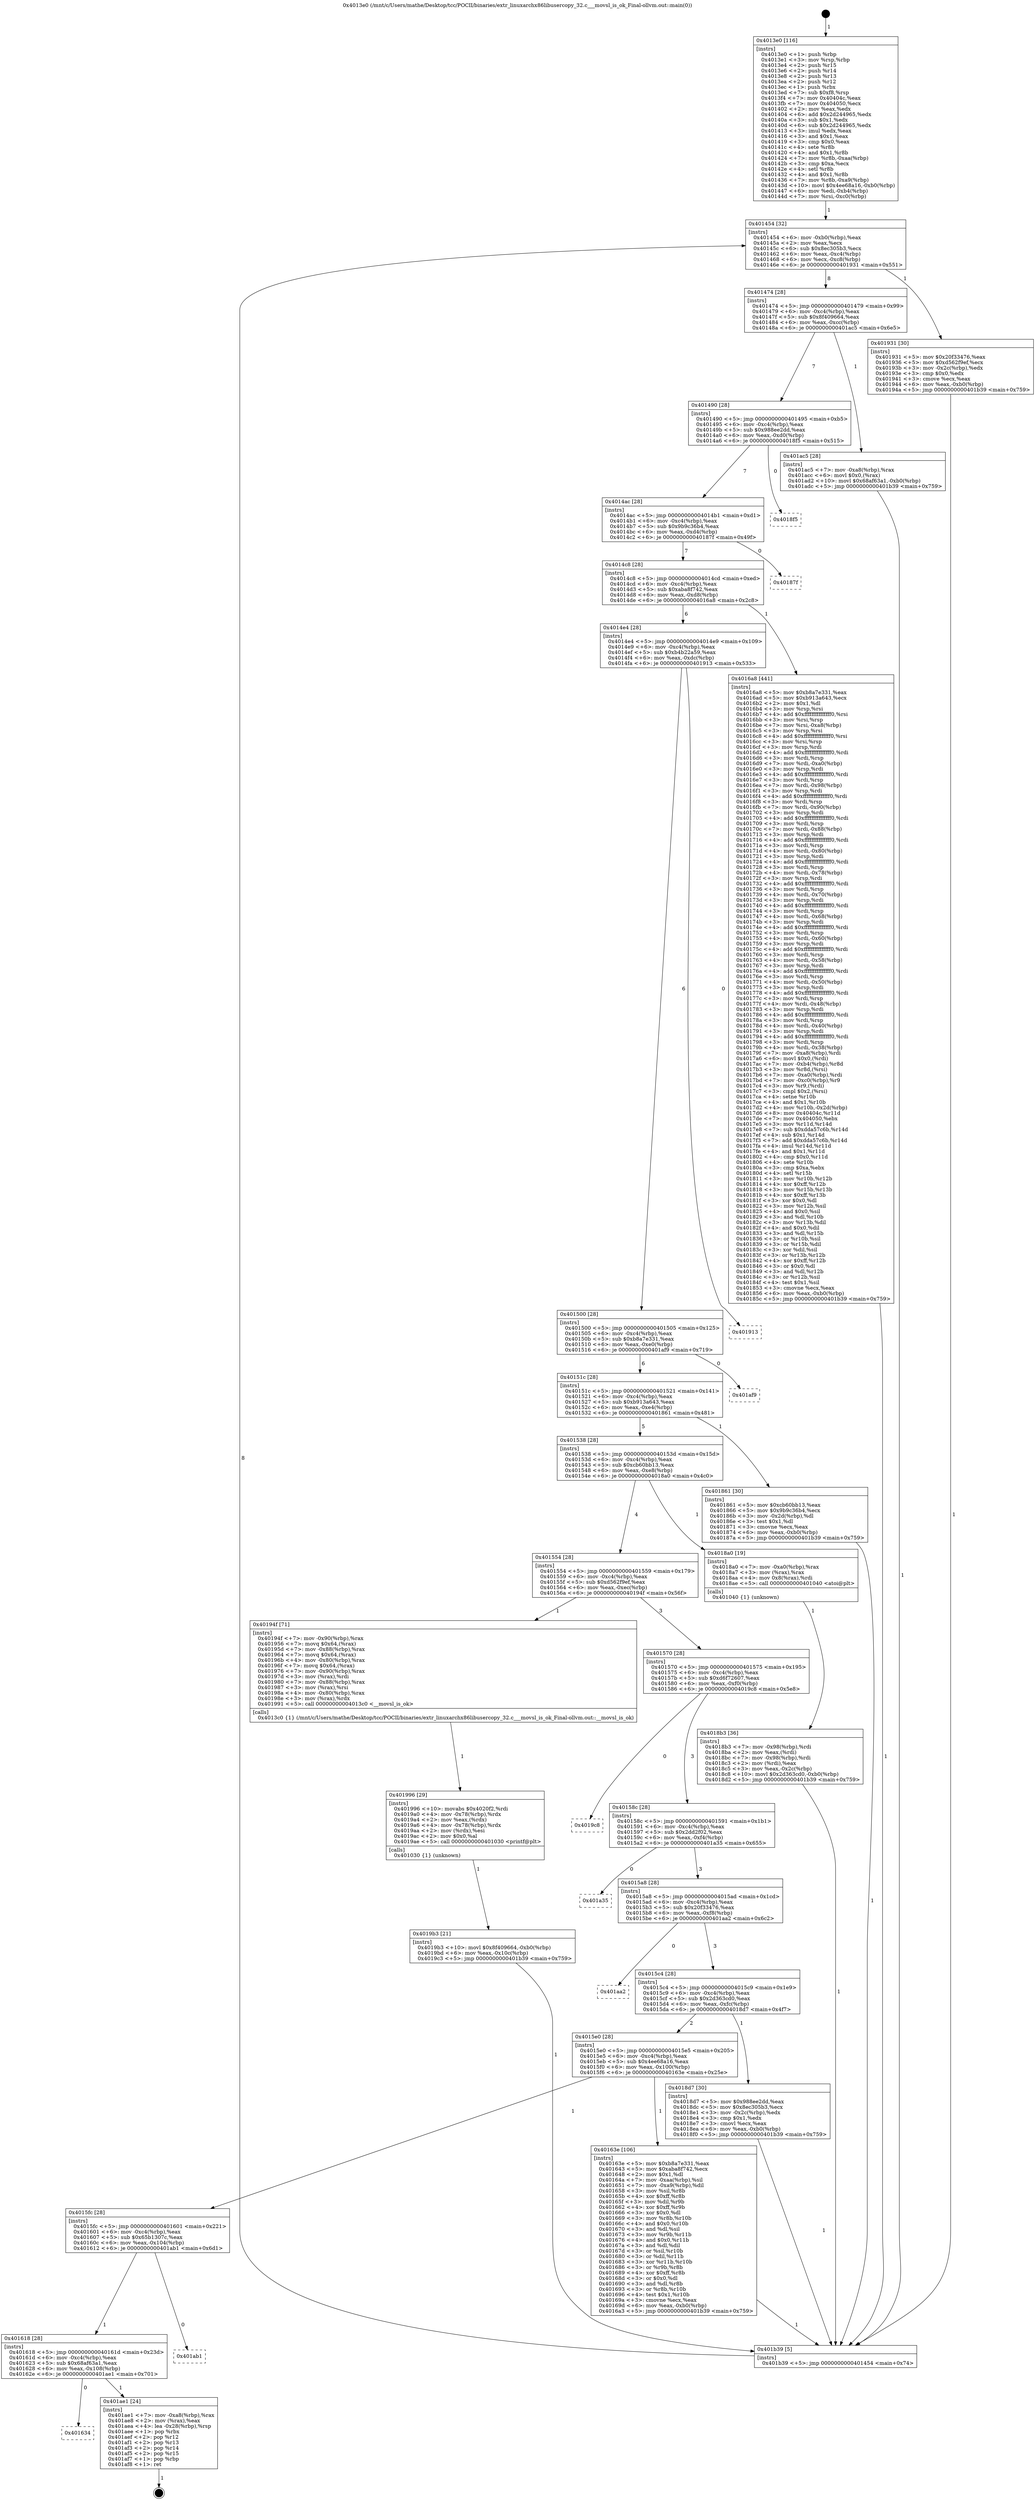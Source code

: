 digraph "0x4013e0" {
  label = "0x4013e0 (/mnt/c/Users/mathe/Desktop/tcc/POCII/binaries/extr_linuxarchx86libusercopy_32.c___movsl_is_ok_Final-ollvm.out::main(0))"
  labelloc = "t"
  node[shape=record]

  Entry [label="",width=0.3,height=0.3,shape=circle,fillcolor=black,style=filled]
  "0x401454" [label="{
     0x401454 [32]\l
     | [instrs]\l
     &nbsp;&nbsp;0x401454 \<+6\>: mov -0xb0(%rbp),%eax\l
     &nbsp;&nbsp;0x40145a \<+2\>: mov %eax,%ecx\l
     &nbsp;&nbsp;0x40145c \<+6\>: sub $0x8ec305b3,%ecx\l
     &nbsp;&nbsp;0x401462 \<+6\>: mov %eax,-0xc4(%rbp)\l
     &nbsp;&nbsp;0x401468 \<+6\>: mov %ecx,-0xc8(%rbp)\l
     &nbsp;&nbsp;0x40146e \<+6\>: je 0000000000401931 \<main+0x551\>\l
  }"]
  "0x401931" [label="{
     0x401931 [30]\l
     | [instrs]\l
     &nbsp;&nbsp;0x401931 \<+5\>: mov $0x20f33476,%eax\l
     &nbsp;&nbsp;0x401936 \<+5\>: mov $0xd562f9ef,%ecx\l
     &nbsp;&nbsp;0x40193b \<+3\>: mov -0x2c(%rbp),%edx\l
     &nbsp;&nbsp;0x40193e \<+3\>: cmp $0x0,%edx\l
     &nbsp;&nbsp;0x401941 \<+3\>: cmove %ecx,%eax\l
     &nbsp;&nbsp;0x401944 \<+6\>: mov %eax,-0xb0(%rbp)\l
     &nbsp;&nbsp;0x40194a \<+5\>: jmp 0000000000401b39 \<main+0x759\>\l
  }"]
  "0x401474" [label="{
     0x401474 [28]\l
     | [instrs]\l
     &nbsp;&nbsp;0x401474 \<+5\>: jmp 0000000000401479 \<main+0x99\>\l
     &nbsp;&nbsp;0x401479 \<+6\>: mov -0xc4(%rbp),%eax\l
     &nbsp;&nbsp;0x40147f \<+5\>: sub $0x8f409664,%eax\l
     &nbsp;&nbsp;0x401484 \<+6\>: mov %eax,-0xcc(%rbp)\l
     &nbsp;&nbsp;0x40148a \<+6\>: je 0000000000401ac5 \<main+0x6e5\>\l
  }"]
  Exit [label="",width=0.3,height=0.3,shape=circle,fillcolor=black,style=filled,peripheries=2]
  "0x401ac5" [label="{
     0x401ac5 [28]\l
     | [instrs]\l
     &nbsp;&nbsp;0x401ac5 \<+7\>: mov -0xa8(%rbp),%rax\l
     &nbsp;&nbsp;0x401acc \<+6\>: movl $0x0,(%rax)\l
     &nbsp;&nbsp;0x401ad2 \<+10\>: movl $0x68af63a1,-0xb0(%rbp)\l
     &nbsp;&nbsp;0x401adc \<+5\>: jmp 0000000000401b39 \<main+0x759\>\l
  }"]
  "0x401490" [label="{
     0x401490 [28]\l
     | [instrs]\l
     &nbsp;&nbsp;0x401490 \<+5\>: jmp 0000000000401495 \<main+0xb5\>\l
     &nbsp;&nbsp;0x401495 \<+6\>: mov -0xc4(%rbp),%eax\l
     &nbsp;&nbsp;0x40149b \<+5\>: sub $0x988ee2dd,%eax\l
     &nbsp;&nbsp;0x4014a0 \<+6\>: mov %eax,-0xd0(%rbp)\l
     &nbsp;&nbsp;0x4014a6 \<+6\>: je 00000000004018f5 \<main+0x515\>\l
  }"]
  "0x401634" [label="{
     0x401634\l
  }", style=dashed]
  "0x4018f5" [label="{
     0x4018f5\l
  }", style=dashed]
  "0x4014ac" [label="{
     0x4014ac [28]\l
     | [instrs]\l
     &nbsp;&nbsp;0x4014ac \<+5\>: jmp 00000000004014b1 \<main+0xd1\>\l
     &nbsp;&nbsp;0x4014b1 \<+6\>: mov -0xc4(%rbp),%eax\l
     &nbsp;&nbsp;0x4014b7 \<+5\>: sub $0x9b9c36b4,%eax\l
     &nbsp;&nbsp;0x4014bc \<+6\>: mov %eax,-0xd4(%rbp)\l
     &nbsp;&nbsp;0x4014c2 \<+6\>: je 000000000040187f \<main+0x49f\>\l
  }"]
  "0x401ae1" [label="{
     0x401ae1 [24]\l
     | [instrs]\l
     &nbsp;&nbsp;0x401ae1 \<+7\>: mov -0xa8(%rbp),%rax\l
     &nbsp;&nbsp;0x401ae8 \<+2\>: mov (%rax),%eax\l
     &nbsp;&nbsp;0x401aea \<+4\>: lea -0x28(%rbp),%rsp\l
     &nbsp;&nbsp;0x401aee \<+1\>: pop %rbx\l
     &nbsp;&nbsp;0x401aef \<+2\>: pop %r12\l
     &nbsp;&nbsp;0x401af1 \<+2\>: pop %r13\l
     &nbsp;&nbsp;0x401af3 \<+2\>: pop %r14\l
     &nbsp;&nbsp;0x401af5 \<+2\>: pop %r15\l
     &nbsp;&nbsp;0x401af7 \<+1\>: pop %rbp\l
     &nbsp;&nbsp;0x401af8 \<+1\>: ret\l
  }"]
  "0x40187f" [label="{
     0x40187f\l
  }", style=dashed]
  "0x4014c8" [label="{
     0x4014c8 [28]\l
     | [instrs]\l
     &nbsp;&nbsp;0x4014c8 \<+5\>: jmp 00000000004014cd \<main+0xed\>\l
     &nbsp;&nbsp;0x4014cd \<+6\>: mov -0xc4(%rbp),%eax\l
     &nbsp;&nbsp;0x4014d3 \<+5\>: sub $0xaba8f742,%eax\l
     &nbsp;&nbsp;0x4014d8 \<+6\>: mov %eax,-0xd8(%rbp)\l
     &nbsp;&nbsp;0x4014de \<+6\>: je 00000000004016a8 \<main+0x2c8\>\l
  }"]
  "0x401618" [label="{
     0x401618 [28]\l
     | [instrs]\l
     &nbsp;&nbsp;0x401618 \<+5\>: jmp 000000000040161d \<main+0x23d\>\l
     &nbsp;&nbsp;0x40161d \<+6\>: mov -0xc4(%rbp),%eax\l
     &nbsp;&nbsp;0x401623 \<+5\>: sub $0x68af63a1,%eax\l
     &nbsp;&nbsp;0x401628 \<+6\>: mov %eax,-0x108(%rbp)\l
     &nbsp;&nbsp;0x40162e \<+6\>: je 0000000000401ae1 \<main+0x701\>\l
  }"]
  "0x4016a8" [label="{
     0x4016a8 [441]\l
     | [instrs]\l
     &nbsp;&nbsp;0x4016a8 \<+5\>: mov $0xb8a7e331,%eax\l
     &nbsp;&nbsp;0x4016ad \<+5\>: mov $0xb913a643,%ecx\l
     &nbsp;&nbsp;0x4016b2 \<+2\>: mov $0x1,%dl\l
     &nbsp;&nbsp;0x4016b4 \<+3\>: mov %rsp,%rsi\l
     &nbsp;&nbsp;0x4016b7 \<+4\>: add $0xfffffffffffffff0,%rsi\l
     &nbsp;&nbsp;0x4016bb \<+3\>: mov %rsi,%rsp\l
     &nbsp;&nbsp;0x4016be \<+7\>: mov %rsi,-0xa8(%rbp)\l
     &nbsp;&nbsp;0x4016c5 \<+3\>: mov %rsp,%rsi\l
     &nbsp;&nbsp;0x4016c8 \<+4\>: add $0xfffffffffffffff0,%rsi\l
     &nbsp;&nbsp;0x4016cc \<+3\>: mov %rsi,%rsp\l
     &nbsp;&nbsp;0x4016cf \<+3\>: mov %rsp,%rdi\l
     &nbsp;&nbsp;0x4016d2 \<+4\>: add $0xfffffffffffffff0,%rdi\l
     &nbsp;&nbsp;0x4016d6 \<+3\>: mov %rdi,%rsp\l
     &nbsp;&nbsp;0x4016d9 \<+7\>: mov %rdi,-0xa0(%rbp)\l
     &nbsp;&nbsp;0x4016e0 \<+3\>: mov %rsp,%rdi\l
     &nbsp;&nbsp;0x4016e3 \<+4\>: add $0xfffffffffffffff0,%rdi\l
     &nbsp;&nbsp;0x4016e7 \<+3\>: mov %rdi,%rsp\l
     &nbsp;&nbsp;0x4016ea \<+7\>: mov %rdi,-0x98(%rbp)\l
     &nbsp;&nbsp;0x4016f1 \<+3\>: mov %rsp,%rdi\l
     &nbsp;&nbsp;0x4016f4 \<+4\>: add $0xfffffffffffffff0,%rdi\l
     &nbsp;&nbsp;0x4016f8 \<+3\>: mov %rdi,%rsp\l
     &nbsp;&nbsp;0x4016fb \<+7\>: mov %rdi,-0x90(%rbp)\l
     &nbsp;&nbsp;0x401702 \<+3\>: mov %rsp,%rdi\l
     &nbsp;&nbsp;0x401705 \<+4\>: add $0xfffffffffffffff0,%rdi\l
     &nbsp;&nbsp;0x401709 \<+3\>: mov %rdi,%rsp\l
     &nbsp;&nbsp;0x40170c \<+7\>: mov %rdi,-0x88(%rbp)\l
     &nbsp;&nbsp;0x401713 \<+3\>: mov %rsp,%rdi\l
     &nbsp;&nbsp;0x401716 \<+4\>: add $0xfffffffffffffff0,%rdi\l
     &nbsp;&nbsp;0x40171a \<+3\>: mov %rdi,%rsp\l
     &nbsp;&nbsp;0x40171d \<+4\>: mov %rdi,-0x80(%rbp)\l
     &nbsp;&nbsp;0x401721 \<+3\>: mov %rsp,%rdi\l
     &nbsp;&nbsp;0x401724 \<+4\>: add $0xfffffffffffffff0,%rdi\l
     &nbsp;&nbsp;0x401728 \<+3\>: mov %rdi,%rsp\l
     &nbsp;&nbsp;0x40172b \<+4\>: mov %rdi,-0x78(%rbp)\l
     &nbsp;&nbsp;0x40172f \<+3\>: mov %rsp,%rdi\l
     &nbsp;&nbsp;0x401732 \<+4\>: add $0xfffffffffffffff0,%rdi\l
     &nbsp;&nbsp;0x401736 \<+3\>: mov %rdi,%rsp\l
     &nbsp;&nbsp;0x401739 \<+4\>: mov %rdi,-0x70(%rbp)\l
     &nbsp;&nbsp;0x40173d \<+3\>: mov %rsp,%rdi\l
     &nbsp;&nbsp;0x401740 \<+4\>: add $0xfffffffffffffff0,%rdi\l
     &nbsp;&nbsp;0x401744 \<+3\>: mov %rdi,%rsp\l
     &nbsp;&nbsp;0x401747 \<+4\>: mov %rdi,-0x68(%rbp)\l
     &nbsp;&nbsp;0x40174b \<+3\>: mov %rsp,%rdi\l
     &nbsp;&nbsp;0x40174e \<+4\>: add $0xfffffffffffffff0,%rdi\l
     &nbsp;&nbsp;0x401752 \<+3\>: mov %rdi,%rsp\l
     &nbsp;&nbsp;0x401755 \<+4\>: mov %rdi,-0x60(%rbp)\l
     &nbsp;&nbsp;0x401759 \<+3\>: mov %rsp,%rdi\l
     &nbsp;&nbsp;0x40175c \<+4\>: add $0xfffffffffffffff0,%rdi\l
     &nbsp;&nbsp;0x401760 \<+3\>: mov %rdi,%rsp\l
     &nbsp;&nbsp;0x401763 \<+4\>: mov %rdi,-0x58(%rbp)\l
     &nbsp;&nbsp;0x401767 \<+3\>: mov %rsp,%rdi\l
     &nbsp;&nbsp;0x40176a \<+4\>: add $0xfffffffffffffff0,%rdi\l
     &nbsp;&nbsp;0x40176e \<+3\>: mov %rdi,%rsp\l
     &nbsp;&nbsp;0x401771 \<+4\>: mov %rdi,-0x50(%rbp)\l
     &nbsp;&nbsp;0x401775 \<+3\>: mov %rsp,%rdi\l
     &nbsp;&nbsp;0x401778 \<+4\>: add $0xfffffffffffffff0,%rdi\l
     &nbsp;&nbsp;0x40177c \<+3\>: mov %rdi,%rsp\l
     &nbsp;&nbsp;0x40177f \<+4\>: mov %rdi,-0x48(%rbp)\l
     &nbsp;&nbsp;0x401783 \<+3\>: mov %rsp,%rdi\l
     &nbsp;&nbsp;0x401786 \<+4\>: add $0xfffffffffffffff0,%rdi\l
     &nbsp;&nbsp;0x40178a \<+3\>: mov %rdi,%rsp\l
     &nbsp;&nbsp;0x40178d \<+4\>: mov %rdi,-0x40(%rbp)\l
     &nbsp;&nbsp;0x401791 \<+3\>: mov %rsp,%rdi\l
     &nbsp;&nbsp;0x401794 \<+4\>: add $0xfffffffffffffff0,%rdi\l
     &nbsp;&nbsp;0x401798 \<+3\>: mov %rdi,%rsp\l
     &nbsp;&nbsp;0x40179b \<+4\>: mov %rdi,-0x38(%rbp)\l
     &nbsp;&nbsp;0x40179f \<+7\>: mov -0xa8(%rbp),%rdi\l
     &nbsp;&nbsp;0x4017a6 \<+6\>: movl $0x0,(%rdi)\l
     &nbsp;&nbsp;0x4017ac \<+7\>: mov -0xb4(%rbp),%r8d\l
     &nbsp;&nbsp;0x4017b3 \<+3\>: mov %r8d,(%rsi)\l
     &nbsp;&nbsp;0x4017b6 \<+7\>: mov -0xa0(%rbp),%rdi\l
     &nbsp;&nbsp;0x4017bd \<+7\>: mov -0xc0(%rbp),%r9\l
     &nbsp;&nbsp;0x4017c4 \<+3\>: mov %r9,(%rdi)\l
     &nbsp;&nbsp;0x4017c7 \<+3\>: cmpl $0x2,(%rsi)\l
     &nbsp;&nbsp;0x4017ca \<+4\>: setne %r10b\l
     &nbsp;&nbsp;0x4017ce \<+4\>: and $0x1,%r10b\l
     &nbsp;&nbsp;0x4017d2 \<+4\>: mov %r10b,-0x2d(%rbp)\l
     &nbsp;&nbsp;0x4017d6 \<+8\>: mov 0x40404c,%r11d\l
     &nbsp;&nbsp;0x4017de \<+7\>: mov 0x404050,%ebx\l
     &nbsp;&nbsp;0x4017e5 \<+3\>: mov %r11d,%r14d\l
     &nbsp;&nbsp;0x4017e8 \<+7\>: sub $0xdda57c6b,%r14d\l
     &nbsp;&nbsp;0x4017ef \<+4\>: sub $0x1,%r14d\l
     &nbsp;&nbsp;0x4017f3 \<+7\>: add $0xdda57c6b,%r14d\l
     &nbsp;&nbsp;0x4017fa \<+4\>: imul %r14d,%r11d\l
     &nbsp;&nbsp;0x4017fe \<+4\>: and $0x1,%r11d\l
     &nbsp;&nbsp;0x401802 \<+4\>: cmp $0x0,%r11d\l
     &nbsp;&nbsp;0x401806 \<+4\>: sete %r10b\l
     &nbsp;&nbsp;0x40180a \<+3\>: cmp $0xa,%ebx\l
     &nbsp;&nbsp;0x40180d \<+4\>: setl %r15b\l
     &nbsp;&nbsp;0x401811 \<+3\>: mov %r10b,%r12b\l
     &nbsp;&nbsp;0x401814 \<+4\>: xor $0xff,%r12b\l
     &nbsp;&nbsp;0x401818 \<+3\>: mov %r15b,%r13b\l
     &nbsp;&nbsp;0x40181b \<+4\>: xor $0xff,%r13b\l
     &nbsp;&nbsp;0x40181f \<+3\>: xor $0x0,%dl\l
     &nbsp;&nbsp;0x401822 \<+3\>: mov %r12b,%sil\l
     &nbsp;&nbsp;0x401825 \<+4\>: and $0x0,%sil\l
     &nbsp;&nbsp;0x401829 \<+3\>: and %dl,%r10b\l
     &nbsp;&nbsp;0x40182c \<+3\>: mov %r13b,%dil\l
     &nbsp;&nbsp;0x40182f \<+4\>: and $0x0,%dil\l
     &nbsp;&nbsp;0x401833 \<+3\>: and %dl,%r15b\l
     &nbsp;&nbsp;0x401836 \<+3\>: or %r10b,%sil\l
     &nbsp;&nbsp;0x401839 \<+3\>: or %r15b,%dil\l
     &nbsp;&nbsp;0x40183c \<+3\>: xor %dil,%sil\l
     &nbsp;&nbsp;0x40183f \<+3\>: or %r13b,%r12b\l
     &nbsp;&nbsp;0x401842 \<+4\>: xor $0xff,%r12b\l
     &nbsp;&nbsp;0x401846 \<+3\>: or $0x0,%dl\l
     &nbsp;&nbsp;0x401849 \<+3\>: and %dl,%r12b\l
     &nbsp;&nbsp;0x40184c \<+3\>: or %r12b,%sil\l
     &nbsp;&nbsp;0x40184f \<+4\>: test $0x1,%sil\l
     &nbsp;&nbsp;0x401853 \<+3\>: cmovne %ecx,%eax\l
     &nbsp;&nbsp;0x401856 \<+6\>: mov %eax,-0xb0(%rbp)\l
     &nbsp;&nbsp;0x40185c \<+5\>: jmp 0000000000401b39 \<main+0x759\>\l
  }"]
  "0x4014e4" [label="{
     0x4014e4 [28]\l
     | [instrs]\l
     &nbsp;&nbsp;0x4014e4 \<+5\>: jmp 00000000004014e9 \<main+0x109\>\l
     &nbsp;&nbsp;0x4014e9 \<+6\>: mov -0xc4(%rbp),%eax\l
     &nbsp;&nbsp;0x4014ef \<+5\>: sub $0xb4b22a59,%eax\l
     &nbsp;&nbsp;0x4014f4 \<+6\>: mov %eax,-0xdc(%rbp)\l
     &nbsp;&nbsp;0x4014fa \<+6\>: je 0000000000401913 \<main+0x533\>\l
  }"]
  "0x401ab1" [label="{
     0x401ab1\l
  }", style=dashed]
  "0x401913" [label="{
     0x401913\l
  }", style=dashed]
  "0x401500" [label="{
     0x401500 [28]\l
     | [instrs]\l
     &nbsp;&nbsp;0x401500 \<+5\>: jmp 0000000000401505 \<main+0x125\>\l
     &nbsp;&nbsp;0x401505 \<+6\>: mov -0xc4(%rbp),%eax\l
     &nbsp;&nbsp;0x40150b \<+5\>: sub $0xb8a7e331,%eax\l
     &nbsp;&nbsp;0x401510 \<+6\>: mov %eax,-0xe0(%rbp)\l
     &nbsp;&nbsp;0x401516 \<+6\>: je 0000000000401af9 \<main+0x719\>\l
  }"]
  "0x4019b3" [label="{
     0x4019b3 [21]\l
     | [instrs]\l
     &nbsp;&nbsp;0x4019b3 \<+10\>: movl $0x8f409664,-0xb0(%rbp)\l
     &nbsp;&nbsp;0x4019bd \<+6\>: mov %eax,-0x10c(%rbp)\l
     &nbsp;&nbsp;0x4019c3 \<+5\>: jmp 0000000000401b39 \<main+0x759\>\l
  }"]
  "0x401af9" [label="{
     0x401af9\l
  }", style=dashed]
  "0x40151c" [label="{
     0x40151c [28]\l
     | [instrs]\l
     &nbsp;&nbsp;0x40151c \<+5\>: jmp 0000000000401521 \<main+0x141\>\l
     &nbsp;&nbsp;0x401521 \<+6\>: mov -0xc4(%rbp),%eax\l
     &nbsp;&nbsp;0x401527 \<+5\>: sub $0xb913a643,%eax\l
     &nbsp;&nbsp;0x40152c \<+6\>: mov %eax,-0xe4(%rbp)\l
     &nbsp;&nbsp;0x401532 \<+6\>: je 0000000000401861 \<main+0x481\>\l
  }"]
  "0x401996" [label="{
     0x401996 [29]\l
     | [instrs]\l
     &nbsp;&nbsp;0x401996 \<+10\>: movabs $0x4020f2,%rdi\l
     &nbsp;&nbsp;0x4019a0 \<+4\>: mov -0x78(%rbp),%rdx\l
     &nbsp;&nbsp;0x4019a4 \<+2\>: mov %eax,(%rdx)\l
     &nbsp;&nbsp;0x4019a6 \<+4\>: mov -0x78(%rbp),%rdx\l
     &nbsp;&nbsp;0x4019aa \<+2\>: mov (%rdx),%esi\l
     &nbsp;&nbsp;0x4019ac \<+2\>: mov $0x0,%al\l
     &nbsp;&nbsp;0x4019ae \<+5\>: call 0000000000401030 \<printf@plt\>\l
     | [calls]\l
     &nbsp;&nbsp;0x401030 \{1\} (unknown)\l
  }"]
  "0x401861" [label="{
     0x401861 [30]\l
     | [instrs]\l
     &nbsp;&nbsp;0x401861 \<+5\>: mov $0xcb60bb13,%eax\l
     &nbsp;&nbsp;0x401866 \<+5\>: mov $0x9b9c36b4,%ecx\l
     &nbsp;&nbsp;0x40186b \<+3\>: mov -0x2d(%rbp),%dl\l
     &nbsp;&nbsp;0x40186e \<+3\>: test $0x1,%dl\l
     &nbsp;&nbsp;0x401871 \<+3\>: cmovne %ecx,%eax\l
     &nbsp;&nbsp;0x401874 \<+6\>: mov %eax,-0xb0(%rbp)\l
     &nbsp;&nbsp;0x40187a \<+5\>: jmp 0000000000401b39 \<main+0x759\>\l
  }"]
  "0x401538" [label="{
     0x401538 [28]\l
     | [instrs]\l
     &nbsp;&nbsp;0x401538 \<+5\>: jmp 000000000040153d \<main+0x15d\>\l
     &nbsp;&nbsp;0x40153d \<+6\>: mov -0xc4(%rbp),%eax\l
     &nbsp;&nbsp;0x401543 \<+5\>: sub $0xcb60bb13,%eax\l
     &nbsp;&nbsp;0x401548 \<+6\>: mov %eax,-0xe8(%rbp)\l
     &nbsp;&nbsp;0x40154e \<+6\>: je 00000000004018a0 \<main+0x4c0\>\l
  }"]
  "0x4018b3" [label="{
     0x4018b3 [36]\l
     | [instrs]\l
     &nbsp;&nbsp;0x4018b3 \<+7\>: mov -0x98(%rbp),%rdi\l
     &nbsp;&nbsp;0x4018ba \<+2\>: mov %eax,(%rdi)\l
     &nbsp;&nbsp;0x4018bc \<+7\>: mov -0x98(%rbp),%rdi\l
     &nbsp;&nbsp;0x4018c3 \<+2\>: mov (%rdi),%eax\l
     &nbsp;&nbsp;0x4018c5 \<+3\>: mov %eax,-0x2c(%rbp)\l
     &nbsp;&nbsp;0x4018c8 \<+10\>: movl $0x2d363cd0,-0xb0(%rbp)\l
     &nbsp;&nbsp;0x4018d2 \<+5\>: jmp 0000000000401b39 \<main+0x759\>\l
  }"]
  "0x4018a0" [label="{
     0x4018a0 [19]\l
     | [instrs]\l
     &nbsp;&nbsp;0x4018a0 \<+7\>: mov -0xa0(%rbp),%rax\l
     &nbsp;&nbsp;0x4018a7 \<+3\>: mov (%rax),%rax\l
     &nbsp;&nbsp;0x4018aa \<+4\>: mov 0x8(%rax),%rdi\l
     &nbsp;&nbsp;0x4018ae \<+5\>: call 0000000000401040 \<atoi@plt\>\l
     | [calls]\l
     &nbsp;&nbsp;0x401040 \{1\} (unknown)\l
  }"]
  "0x401554" [label="{
     0x401554 [28]\l
     | [instrs]\l
     &nbsp;&nbsp;0x401554 \<+5\>: jmp 0000000000401559 \<main+0x179\>\l
     &nbsp;&nbsp;0x401559 \<+6\>: mov -0xc4(%rbp),%eax\l
     &nbsp;&nbsp;0x40155f \<+5\>: sub $0xd562f9ef,%eax\l
     &nbsp;&nbsp;0x401564 \<+6\>: mov %eax,-0xec(%rbp)\l
     &nbsp;&nbsp;0x40156a \<+6\>: je 000000000040194f \<main+0x56f\>\l
  }"]
  "0x4013e0" [label="{
     0x4013e0 [116]\l
     | [instrs]\l
     &nbsp;&nbsp;0x4013e0 \<+1\>: push %rbp\l
     &nbsp;&nbsp;0x4013e1 \<+3\>: mov %rsp,%rbp\l
     &nbsp;&nbsp;0x4013e4 \<+2\>: push %r15\l
     &nbsp;&nbsp;0x4013e6 \<+2\>: push %r14\l
     &nbsp;&nbsp;0x4013e8 \<+2\>: push %r13\l
     &nbsp;&nbsp;0x4013ea \<+2\>: push %r12\l
     &nbsp;&nbsp;0x4013ec \<+1\>: push %rbx\l
     &nbsp;&nbsp;0x4013ed \<+7\>: sub $0xf8,%rsp\l
     &nbsp;&nbsp;0x4013f4 \<+7\>: mov 0x40404c,%eax\l
     &nbsp;&nbsp;0x4013fb \<+7\>: mov 0x404050,%ecx\l
     &nbsp;&nbsp;0x401402 \<+2\>: mov %eax,%edx\l
     &nbsp;&nbsp;0x401404 \<+6\>: add $0x2d244965,%edx\l
     &nbsp;&nbsp;0x40140a \<+3\>: sub $0x1,%edx\l
     &nbsp;&nbsp;0x40140d \<+6\>: sub $0x2d244965,%edx\l
     &nbsp;&nbsp;0x401413 \<+3\>: imul %edx,%eax\l
     &nbsp;&nbsp;0x401416 \<+3\>: and $0x1,%eax\l
     &nbsp;&nbsp;0x401419 \<+3\>: cmp $0x0,%eax\l
     &nbsp;&nbsp;0x40141c \<+4\>: sete %r8b\l
     &nbsp;&nbsp;0x401420 \<+4\>: and $0x1,%r8b\l
     &nbsp;&nbsp;0x401424 \<+7\>: mov %r8b,-0xaa(%rbp)\l
     &nbsp;&nbsp;0x40142b \<+3\>: cmp $0xa,%ecx\l
     &nbsp;&nbsp;0x40142e \<+4\>: setl %r8b\l
     &nbsp;&nbsp;0x401432 \<+4\>: and $0x1,%r8b\l
     &nbsp;&nbsp;0x401436 \<+7\>: mov %r8b,-0xa9(%rbp)\l
     &nbsp;&nbsp;0x40143d \<+10\>: movl $0x4ee68a16,-0xb0(%rbp)\l
     &nbsp;&nbsp;0x401447 \<+6\>: mov %edi,-0xb4(%rbp)\l
     &nbsp;&nbsp;0x40144d \<+7\>: mov %rsi,-0xc0(%rbp)\l
  }"]
  "0x40194f" [label="{
     0x40194f [71]\l
     | [instrs]\l
     &nbsp;&nbsp;0x40194f \<+7\>: mov -0x90(%rbp),%rax\l
     &nbsp;&nbsp;0x401956 \<+7\>: movq $0x64,(%rax)\l
     &nbsp;&nbsp;0x40195d \<+7\>: mov -0x88(%rbp),%rax\l
     &nbsp;&nbsp;0x401964 \<+7\>: movq $0x64,(%rax)\l
     &nbsp;&nbsp;0x40196b \<+4\>: mov -0x80(%rbp),%rax\l
     &nbsp;&nbsp;0x40196f \<+7\>: movq $0x64,(%rax)\l
     &nbsp;&nbsp;0x401976 \<+7\>: mov -0x90(%rbp),%rax\l
     &nbsp;&nbsp;0x40197d \<+3\>: mov (%rax),%rdi\l
     &nbsp;&nbsp;0x401980 \<+7\>: mov -0x88(%rbp),%rax\l
     &nbsp;&nbsp;0x401987 \<+3\>: mov (%rax),%rsi\l
     &nbsp;&nbsp;0x40198a \<+4\>: mov -0x80(%rbp),%rax\l
     &nbsp;&nbsp;0x40198e \<+3\>: mov (%rax),%rdx\l
     &nbsp;&nbsp;0x401991 \<+5\>: call 00000000004013c0 \<__movsl_is_ok\>\l
     | [calls]\l
     &nbsp;&nbsp;0x4013c0 \{1\} (/mnt/c/Users/mathe/Desktop/tcc/POCII/binaries/extr_linuxarchx86libusercopy_32.c___movsl_is_ok_Final-ollvm.out::__movsl_is_ok)\l
  }"]
  "0x401570" [label="{
     0x401570 [28]\l
     | [instrs]\l
     &nbsp;&nbsp;0x401570 \<+5\>: jmp 0000000000401575 \<main+0x195\>\l
     &nbsp;&nbsp;0x401575 \<+6\>: mov -0xc4(%rbp),%eax\l
     &nbsp;&nbsp;0x40157b \<+5\>: sub $0xd6f72607,%eax\l
     &nbsp;&nbsp;0x401580 \<+6\>: mov %eax,-0xf0(%rbp)\l
     &nbsp;&nbsp;0x401586 \<+6\>: je 00000000004019c8 \<main+0x5e8\>\l
  }"]
  "0x401b39" [label="{
     0x401b39 [5]\l
     | [instrs]\l
     &nbsp;&nbsp;0x401b39 \<+5\>: jmp 0000000000401454 \<main+0x74\>\l
  }"]
  "0x4019c8" [label="{
     0x4019c8\l
  }", style=dashed]
  "0x40158c" [label="{
     0x40158c [28]\l
     | [instrs]\l
     &nbsp;&nbsp;0x40158c \<+5\>: jmp 0000000000401591 \<main+0x1b1\>\l
     &nbsp;&nbsp;0x401591 \<+6\>: mov -0xc4(%rbp),%eax\l
     &nbsp;&nbsp;0x401597 \<+5\>: sub $0x2dd2f02,%eax\l
     &nbsp;&nbsp;0x40159c \<+6\>: mov %eax,-0xf4(%rbp)\l
     &nbsp;&nbsp;0x4015a2 \<+6\>: je 0000000000401a35 \<main+0x655\>\l
  }"]
  "0x4015fc" [label="{
     0x4015fc [28]\l
     | [instrs]\l
     &nbsp;&nbsp;0x4015fc \<+5\>: jmp 0000000000401601 \<main+0x221\>\l
     &nbsp;&nbsp;0x401601 \<+6\>: mov -0xc4(%rbp),%eax\l
     &nbsp;&nbsp;0x401607 \<+5\>: sub $0x65b1307c,%eax\l
     &nbsp;&nbsp;0x40160c \<+6\>: mov %eax,-0x104(%rbp)\l
     &nbsp;&nbsp;0x401612 \<+6\>: je 0000000000401ab1 \<main+0x6d1\>\l
  }"]
  "0x401a35" [label="{
     0x401a35\l
  }", style=dashed]
  "0x4015a8" [label="{
     0x4015a8 [28]\l
     | [instrs]\l
     &nbsp;&nbsp;0x4015a8 \<+5\>: jmp 00000000004015ad \<main+0x1cd\>\l
     &nbsp;&nbsp;0x4015ad \<+6\>: mov -0xc4(%rbp),%eax\l
     &nbsp;&nbsp;0x4015b3 \<+5\>: sub $0x20f33476,%eax\l
     &nbsp;&nbsp;0x4015b8 \<+6\>: mov %eax,-0xf8(%rbp)\l
     &nbsp;&nbsp;0x4015be \<+6\>: je 0000000000401aa2 \<main+0x6c2\>\l
  }"]
  "0x40163e" [label="{
     0x40163e [106]\l
     | [instrs]\l
     &nbsp;&nbsp;0x40163e \<+5\>: mov $0xb8a7e331,%eax\l
     &nbsp;&nbsp;0x401643 \<+5\>: mov $0xaba8f742,%ecx\l
     &nbsp;&nbsp;0x401648 \<+2\>: mov $0x1,%dl\l
     &nbsp;&nbsp;0x40164a \<+7\>: mov -0xaa(%rbp),%sil\l
     &nbsp;&nbsp;0x401651 \<+7\>: mov -0xa9(%rbp),%dil\l
     &nbsp;&nbsp;0x401658 \<+3\>: mov %sil,%r8b\l
     &nbsp;&nbsp;0x40165b \<+4\>: xor $0xff,%r8b\l
     &nbsp;&nbsp;0x40165f \<+3\>: mov %dil,%r9b\l
     &nbsp;&nbsp;0x401662 \<+4\>: xor $0xff,%r9b\l
     &nbsp;&nbsp;0x401666 \<+3\>: xor $0x0,%dl\l
     &nbsp;&nbsp;0x401669 \<+3\>: mov %r8b,%r10b\l
     &nbsp;&nbsp;0x40166c \<+4\>: and $0x0,%r10b\l
     &nbsp;&nbsp;0x401670 \<+3\>: and %dl,%sil\l
     &nbsp;&nbsp;0x401673 \<+3\>: mov %r9b,%r11b\l
     &nbsp;&nbsp;0x401676 \<+4\>: and $0x0,%r11b\l
     &nbsp;&nbsp;0x40167a \<+3\>: and %dl,%dil\l
     &nbsp;&nbsp;0x40167d \<+3\>: or %sil,%r10b\l
     &nbsp;&nbsp;0x401680 \<+3\>: or %dil,%r11b\l
     &nbsp;&nbsp;0x401683 \<+3\>: xor %r11b,%r10b\l
     &nbsp;&nbsp;0x401686 \<+3\>: or %r9b,%r8b\l
     &nbsp;&nbsp;0x401689 \<+4\>: xor $0xff,%r8b\l
     &nbsp;&nbsp;0x40168d \<+3\>: or $0x0,%dl\l
     &nbsp;&nbsp;0x401690 \<+3\>: and %dl,%r8b\l
     &nbsp;&nbsp;0x401693 \<+3\>: or %r8b,%r10b\l
     &nbsp;&nbsp;0x401696 \<+4\>: test $0x1,%r10b\l
     &nbsp;&nbsp;0x40169a \<+3\>: cmovne %ecx,%eax\l
     &nbsp;&nbsp;0x40169d \<+6\>: mov %eax,-0xb0(%rbp)\l
     &nbsp;&nbsp;0x4016a3 \<+5\>: jmp 0000000000401b39 \<main+0x759\>\l
  }"]
  "0x401aa2" [label="{
     0x401aa2\l
  }", style=dashed]
  "0x4015c4" [label="{
     0x4015c4 [28]\l
     | [instrs]\l
     &nbsp;&nbsp;0x4015c4 \<+5\>: jmp 00000000004015c9 \<main+0x1e9\>\l
     &nbsp;&nbsp;0x4015c9 \<+6\>: mov -0xc4(%rbp),%eax\l
     &nbsp;&nbsp;0x4015cf \<+5\>: sub $0x2d363cd0,%eax\l
     &nbsp;&nbsp;0x4015d4 \<+6\>: mov %eax,-0xfc(%rbp)\l
     &nbsp;&nbsp;0x4015da \<+6\>: je 00000000004018d7 \<main+0x4f7\>\l
  }"]
  "0x4015e0" [label="{
     0x4015e0 [28]\l
     | [instrs]\l
     &nbsp;&nbsp;0x4015e0 \<+5\>: jmp 00000000004015e5 \<main+0x205\>\l
     &nbsp;&nbsp;0x4015e5 \<+6\>: mov -0xc4(%rbp),%eax\l
     &nbsp;&nbsp;0x4015eb \<+5\>: sub $0x4ee68a16,%eax\l
     &nbsp;&nbsp;0x4015f0 \<+6\>: mov %eax,-0x100(%rbp)\l
     &nbsp;&nbsp;0x4015f6 \<+6\>: je 000000000040163e \<main+0x25e\>\l
  }"]
  "0x4018d7" [label="{
     0x4018d7 [30]\l
     | [instrs]\l
     &nbsp;&nbsp;0x4018d7 \<+5\>: mov $0x988ee2dd,%eax\l
     &nbsp;&nbsp;0x4018dc \<+5\>: mov $0x8ec305b3,%ecx\l
     &nbsp;&nbsp;0x4018e1 \<+3\>: mov -0x2c(%rbp),%edx\l
     &nbsp;&nbsp;0x4018e4 \<+3\>: cmp $0x1,%edx\l
     &nbsp;&nbsp;0x4018e7 \<+3\>: cmovl %ecx,%eax\l
     &nbsp;&nbsp;0x4018ea \<+6\>: mov %eax,-0xb0(%rbp)\l
     &nbsp;&nbsp;0x4018f0 \<+5\>: jmp 0000000000401b39 \<main+0x759\>\l
  }"]
  Entry -> "0x4013e0" [label=" 1"]
  "0x401454" -> "0x401931" [label=" 1"]
  "0x401454" -> "0x401474" [label=" 8"]
  "0x401ae1" -> Exit [label=" 1"]
  "0x401474" -> "0x401ac5" [label=" 1"]
  "0x401474" -> "0x401490" [label=" 7"]
  "0x401618" -> "0x401634" [label=" 0"]
  "0x401490" -> "0x4018f5" [label=" 0"]
  "0x401490" -> "0x4014ac" [label=" 7"]
  "0x401618" -> "0x401ae1" [label=" 1"]
  "0x4014ac" -> "0x40187f" [label=" 0"]
  "0x4014ac" -> "0x4014c8" [label=" 7"]
  "0x4015fc" -> "0x401618" [label=" 1"]
  "0x4014c8" -> "0x4016a8" [label=" 1"]
  "0x4014c8" -> "0x4014e4" [label=" 6"]
  "0x4015fc" -> "0x401ab1" [label=" 0"]
  "0x4014e4" -> "0x401913" [label=" 0"]
  "0x4014e4" -> "0x401500" [label=" 6"]
  "0x401ac5" -> "0x401b39" [label=" 1"]
  "0x401500" -> "0x401af9" [label=" 0"]
  "0x401500" -> "0x40151c" [label=" 6"]
  "0x4019b3" -> "0x401b39" [label=" 1"]
  "0x40151c" -> "0x401861" [label=" 1"]
  "0x40151c" -> "0x401538" [label=" 5"]
  "0x401996" -> "0x4019b3" [label=" 1"]
  "0x401538" -> "0x4018a0" [label=" 1"]
  "0x401538" -> "0x401554" [label=" 4"]
  "0x40194f" -> "0x401996" [label=" 1"]
  "0x401554" -> "0x40194f" [label=" 1"]
  "0x401554" -> "0x401570" [label=" 3"]
  "0x4018d7" -> "0x401b39" [label=" 1"]
  "0x401570" -> "0x4019c8" [label=" 0"]
  "0x401570" -> "0x40158c" [label=" 3"]
  "0x4018b3" -> "0x401b39" [label=" 1"]
  "0x40158c" -> "0x401a35" [label=" 0"]
  "0x40158c" -> "0x4015a8" [label=" 3"]
  "0x4018a0" -> "0x4018b3" [label=" 1"]
  "0x4015a8" -> "0x401aa2" [label=" 0"]
  "0x4015a8" -> "0x4015c4" [label=" 3"]
  "0x401861" -> "0x401b39" [label=" 1"]
  "0x4015c4" -> "0x4018d7" [label=" 1"]
  "0x4015c4" -> "0x4015e0" [label=" 2"]
  "0x4016a8" -> "0x401b39" [label=" 1"]
  "0x4015e0" -> "0x40163e" [label=" 1"]
  "0x4015e0" -> "0x4015fc" [label=" 1"]
  "0x40163e" -> "0x401b39" [label=" 1"]
  "0x4013e0" -> "0x401454" [label=" 1"]
  "0x401b39" -> "0x401454" [label=" 8"]
  "0x401931" -> "0x401b39" [label=" 1"]
}
